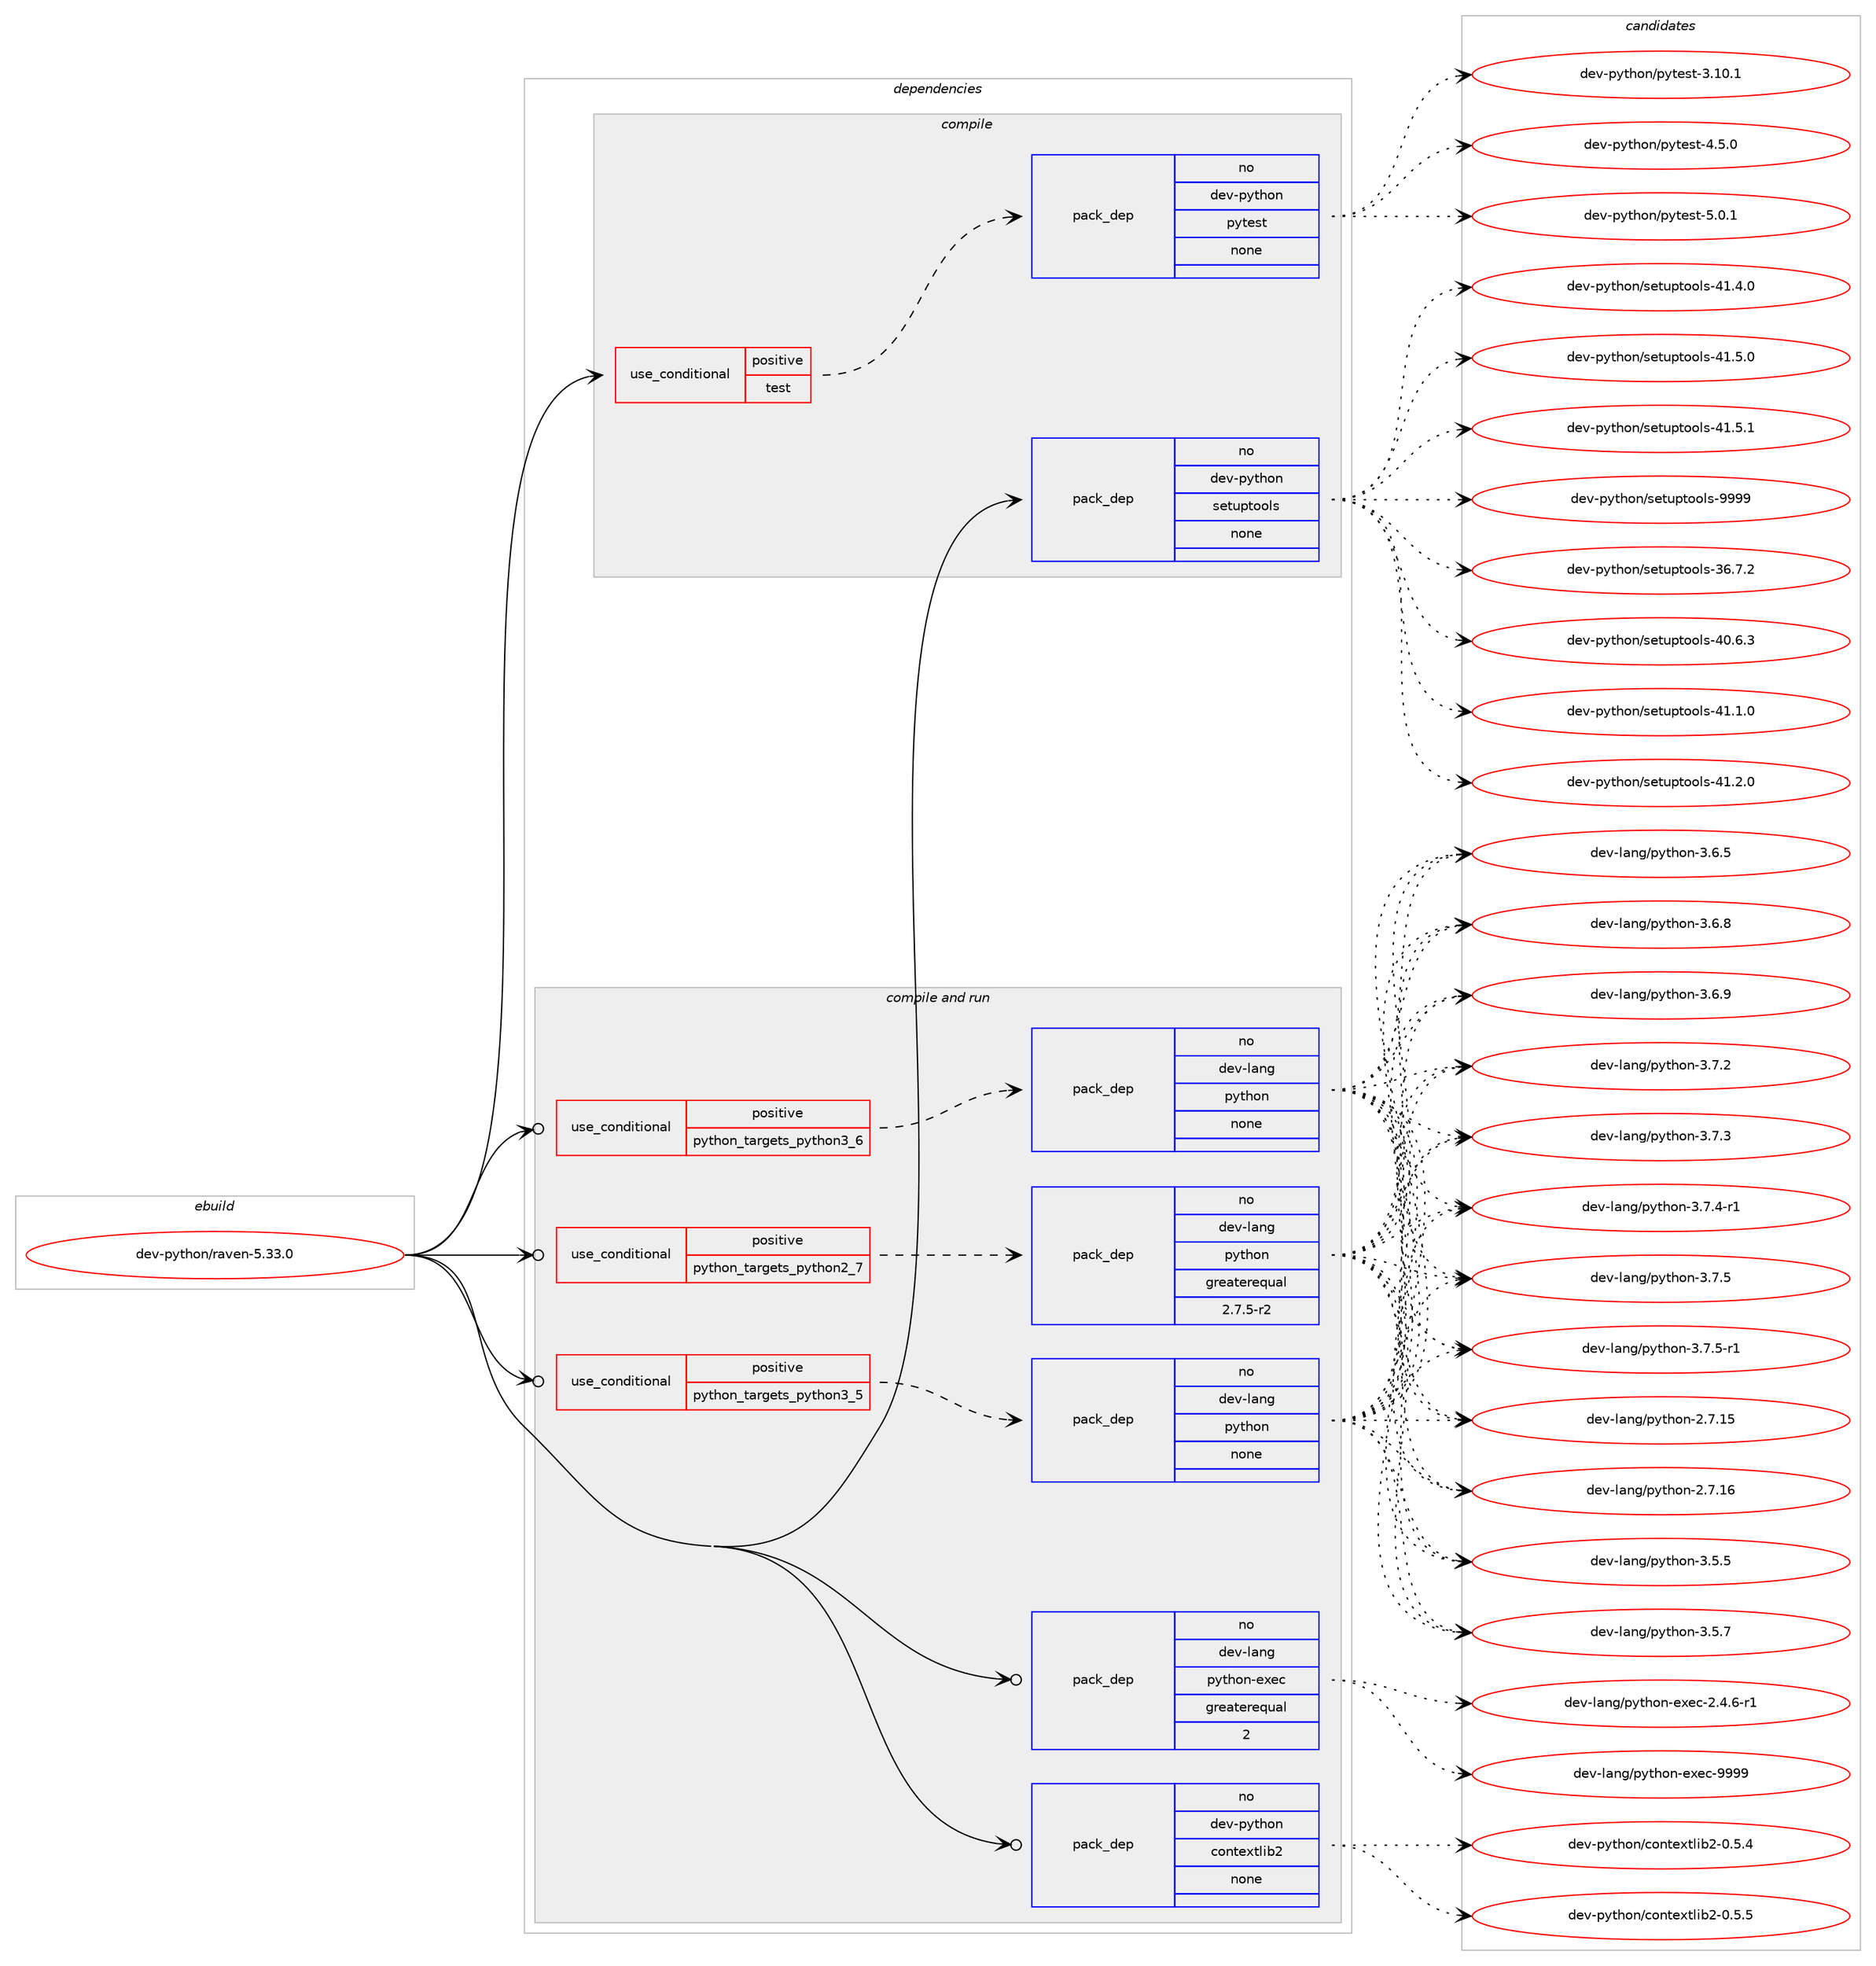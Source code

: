 digraph prolog {

# *************
# Graph options
# *************

newrank=true;
concentrate=true;
compound=true;
graph [rankdir=LR,fontname=Helvetica,fontsize=10,ranksep=1.5];#, ranksep=2.5, nodesep=0.2];
edge  [arrowhead=vee];
node  [fontname=Helvetica,fontsize=10];

# **********
# The ebuild
# **********

subgraph cluster_leftcol {
color=gray;
rank=same;
label=<<i>ebuild</i>>;
id [label="dev-python/raven-5.33.0", color=red, width=4, href="../dev-python/raven-5.33.0.svg"];
}

# ****************
# The dependencies
# ****************

subgraph cluster_midcol {
color=gray;
label=<<i>dependencies</i>>;
subgraph cluster_compile {
fillcolor="#eeeeee";
style=filled;
label=<<i>compile</i>>;
subgraph cond148387 {
dependency634450 [label=<<TABLE BORDER="0" CELLBORDER="1" CELLSPACING="0" CELLPADDING="4"><TR><TD ROWSPAN="3" CELLPADDING="10">use_conditional</TD></TR><TR><TD>positive</TD></TR><TR><TD>test</TD></TR></TABLE>>, shape=none, color=red];
subgraph pack474184 {
dependency634451 [label=<<TABLE BORDER="0" CELLBORDER="1" CELLSPACING="0" CELLPADDING="4" WIDTH="220"><TR><TD ROWSPAN="6" CELLPADDING="30">pack_dep</TD></TR><TR><TD WIDTH="110">no</TD></TR><TR><TD>dev-python</TD></TR><TR><TD>pytest</TD></TR><TR><TD>none</TD></TR><TR><TD></TD></TR></TABLE>>, shape=none, color=blue];
}
dependency634450:e -> dependency634451:w [weight=20,style="dashed",arrowhead="vee"];
}
id:e -> dependency634450:w [weight=20,style="solid",arrowhead="vee"];
subgraph pack474185 {
dependency634452 [label=<<TABLE BORDER="0" CELLBORDER="1" CELLSPACING="0" CELLPADDING="4" WIDTH="220"><TR><TD ROWSPAN="6" CELLPADDING="30">pack_dep</TD></TR><TR><TD WIDTH="110">no</TD></TR><TR><TD>dev-python</TD></TR><TR><TD>setuptools</TD></TR><TR><TD>none</TD></TR><TR><TD></TD></TR></TABLE>>, shape=none, color=blue];
}
id:e -> dependency634452:w [weight=20,style="solid",arrowhead="vee"];
}
subgraph cluster_compileandrun {
fillcolor="#eeeeee";
style=filled;
label=<<i>compile and run</i>>;
subgraph cond148388 {
dependency634453 [label=<<TABLE BORDER="0" CELLBORDER="1" CELLSPACING="0" CELLPADDING="4"><TR><TD ROWSPAN="3" CELLPADDING="10">use_conditional</TD></TR><TR><TD>positive</TD></TR><TR><TD>python_targets_python2_7</TD></TR></TABLE>>, shape=none, color=red];
subgraph pack474186 {
dependency634454 [label=<<TABLE BORDER="0" CELLBORDER="1" CELLSPACING="0" CELLPADDING="4" WIDTH="220"><TR><TD ROWSPAN="6" CELLPADDING="30">pack_dep</TD></TR><TR><TD WIDTH="110">no</TD></TR><TR><TD>dev-lang</TD></TR><TR><TD>python</TD></TR><TR><TD>greaterequal</TD></TR><TR><TD>2.7.5-r2</TD></TR></TABLE>>, shape=none, color=blue];
}
dependency634453:e -> dependency634454:w [weight=20,style="dashed",arrowhead="vee"];
}
id:e -> dependency634453:w [weight=20,style="solid",arrowhead="odotvee"];
subgraph cond148389 {
dependency634455 [label=<<TABLE BORDER="0" CELLBORDER="1" CELLSPACING="0" CELLPADDING="4"><TR><TD ROWSPAN="3" CELLPADDING="10">use_conditional</TD></TR><TR><TD>positive</TD></TR><TR><TD>python_targets_python3_5</TD></TR></TABLE>>, shape=none, color=red];
subgraph pack474187 {
dependency634456 [label=<<TABLE BORDER="0" CELLBORDER="1" CELLSPACING="0" CELLPADDING="4" WIDTH="220"><TR><TD ROWSPAN="6" CELLPADDING="30">pack_dep</TD></TR><TR><TD WIDTH="110">no</TD></TR><TR><TD>dev-lang</TD></TR><TR><TD>python</TD></TR><TR><TD>none</TD></TR><TR><TD></TD></TR></TABLE>>, shape=none, color=blue];
}
dependency634455:e -> dependency634456:w [weight=20,style="dashed",arrowhead="vee"];
}
id:e -> dependency634455:w [weight=20,style="solid",arrowhead="odotvee"];
subgraph cond148390 {
dependency634457 [label=<<TABLE BORDER="0" CELLBORDER="1" CELLSPACING="0" CELLPADDING="4"><TR><TD ROWSPAN="3" CELLPADDING="10">use_conditional</TD></TR><TR><TD>positive</TD></TR><TR><TD>python_targets_python3_6</TD></TR></TABLE>>, shape=none, color=red];
subgraph pack474188 {
dependency634458 [label=<<TABLE BORDER="0" CELLBORDER="1" CELLSPACING="0" CELLPADDING="4" WIDTH="220"><TR><TD ROWSPAN="6" CELLPADDING="30">pack_dep</TD></TR><TR><TD WIDTH="110">no</TD></TR><TR><TD>dev-lang</TD></TR><TR><TD>python</TD></TR><TR><TD>none</TD></TR><TR><TD></TD></TR></TABLE>>, shape=none, color=blue];
}
dependency634457:e -> dependency634458:w [weight=20,style="dashed",arrowhead="vee"];
}
id:e -> dependency634457:w [weight=20,style="solid",arrowhead="odotvee"];
subgraph pack474189 {
dependency634459 [label=<<TABLE BORDER="0" CELLBORDER="1" CELLSPACING="0" CELLPADDING="4" WIDTH="220"><TR><TD ROWSPAN="6" CELLPADDING="30">pack_dep</TD></TR><TR><TD WIDTH="110">no</TD></TR><TR><TD>dev-lang</TD></TR><TR><TD>python-exec</TD></TR><TR><TD>greaterequal</TD></TR><TR><TD>2</TD></TR></TABLE>>, shape=none, color=blue];
}
id:e -> dependency634459:w [weight=20,style="solid",arrowhead="odotvee"];
subgraph pack474190 {
dependency634460 [label=<<TABLE BORDER="0" CELLBORDER="1" CELLSPACING="0" CELLPADDING="4" WIDTH="220"><TR><TD ROWSPAN="6" CELLPADDING="30">pack_dep</TD></TR><TR><TD WIDTH="110">no</TD></TR><TR><TD>dev-python</TD></TR><TR><TD>contextlib2</TD></TR><TR><TD>none</TD></TR><TR><TD></TD></TR></TABLE>>, shape=none, color=blue];
}
id:e -> dependency634460:w [weight=20,style="solid",arrowhead="odotvee"];
}
subgraph cluster_run {
fillcolor="#eeeeee";
style=filled;
label=<<i>run</i>>;
}
}

# **************
# The candidates
# **************

subgraph cluster_choices {
rank=same;
color=gray;
label=<<i>candidates</i>>;

subgraph choice474184 {
color=black;
nodesep=1;
choice100101118451121211161041111104711212111610111511645514649484649 [label="dev-python/pytest-3.10.1", color=red, width=4,href="../dev-python/pytest-3.10.1.svg"];
choice1001011184511212111610411111047112121116101115116455246534648 [label="dev-python/pytest-4.5.0", color=red, width=4,href="../dev-python/pytest-4.5.0.svg"];
choice1001011184511212111610411111047112121116101115116455346484649 [label="dev-python/pytest-5.0.1", color=red, width=4,href="../dev-python/pytest-5.0.1.svg"];
dependency634451:e -> choice100101118451121211161041111104711212111610111511645514649484649:w [style=dotted,weight="100"];
dependency634451:e -> choice1001011184511212111610411111047112121116101115116455246534648:w [style=dotted,weight="100"];
dependency634451:e -> choice1001011184511212111610411111047112121116101115116455346484649:w [style=dotted,weight="100"];
}
subgraph choice474185 {
color=black;
nodesep=1;
choice100101118451121211161041111104711510111611711211611111110811545515446554650 [label="dev-python/setuptools-36.7.2", color=red, width=4,href="../dev-python/setuptools-36.7.2.svg"];
choice100101118451121211161041111104711510111611711211611111110811545524846544651 [label="dev-python/setuptools-40.6.3", color=red, width=4,href="../dev-python/setuptools-40.6.3.svg"];
choice100101118451121211161041111104711510111611711211611111110811545524946494648 [label="dev-python/setuptools-41.1.0", color=red, width=4,href="../dev-python/setuptools-41.1.0.svg"];
choice100101118451121211161041111104711510111611711211611111110811545524946504648 [label="dev-python/setuptools-41.2.0", color=red, width=4,href="../dev-python/setuptools-41.2.0.svg"];
choice100101118451121211161041111104711510111611711211611111110811545524946524648 [label="dev-python/setuptools-41.4.0", color=red, width=4,href="../dev-python/setuptools-41.4.0.svg"];
choice100101118451121211161041111104711510111611711211611111110811545524946534648 [label="dev-python/setuptools-41.5.0", color=red, width=4,href="../dev-python/setuptools-41.5.0.svg"];
choice100101118451121211161041111104711510111611711211611111110811545524946534649 [label="dev-python/setuptools-41.5.1", color=red, width=4,href="../dev-python/setuptools-41.5.1.svg"];
choice10010111845112121116104111110471151011161171121161111111081154557575757 [label="dev-python/setuptools-9999", color=red, width=4,href="../dev-python/setuptools-9999.svg"];
dependency634452:e -> choice100101118451121211161041111104711510111611711211611111110811545515446554650:w [style=dotted,weight="100"];
dependency634452:e -> choice100101118451121211161041111104711510111611711211611111110811545524846544651:w [style=dotted,weight="100"];
dependency634452:e -> choice100101118451121211161041111104711510111611711211611111110811545524946494648:w [style=dotted,weight="100"];
dependency634452:e -> choice100101118451121211161041111104711510111611711211611111110811545524946504648:w [style=dotted,weight="100"];
dependency634452:e -> choice100101118451121211161041111104711510111611711211611111110811545524946524648:w [style=dotted,weight="100"];
dependency634452:e -> choice100101118451121211161041111104711510111611711211611111110811545524946534648:w [style=dotted,weight="100"];
dependency634452:e -> choice100101118451121211161041111104711510111611711211611111110811545524946534649:w [style=dotted,weight="100"];
dependency634452:e -> choice10010111845112121116104111110471151011161171121161111111081154557575757:w [style=dotted,weight="100"];
}
subgraph choice474186 {
color=black;
nodesep=1;
choice10010111845108971101034711212111610411111045504655464953 [label="dev-lang/python-2.7.15", color=red, width=4,href="../dev-lang/python-2.7.15.svg"];
choice10010111845108971101034711212111610411111045504655464954 [label="dev-lang/python-2.7.16", color=red, width=4,href="../dev-lang/python-2.7.16.svg"];
choice100101118451089711010347112121116104111110455146534653 [label="dev-lang/python-3.5.5", color=red, width=4,href="../dev-lang/python-3.5.5.svg"];
choice100101118451089711010347112121116104111110455146534655 [label="dev-lang/python-3.5.7", color=red, width=4,href="../dev-lang/python-3.5.7.svg"];
choice100101118451089711010347112121116104111110455146544653 [label="dev-lang/python-3.6.5", color=red, width=4,href="../dev-lang/python-3.6.5.svg"];
choice100101118451089711010347112121116104111110455146544656 [label="dev-lang/python-3.6.8", color=red, width=4,href="../dev-lang/python-3.6.8.svg"];
choice100101118451089711010347112121116104111110455146544657 [label="dev-lang/python-3.6.9", color=red, width=4,href="../dev-lang/python-3.6.9.svg"];
choice100101118451089711010347112121116104111110455146554650 [label="dev-lang/python-3.7.2", color=red, width=4,href="../dev-lang/python-3.7.2.svg"];
choice100101118451089711010347112121116104111110455146554651 [label="dev-lang/python-3.7.3", color=red, width=4,href="../dev-lang/python-3.7.3.svg"];
choice1001011184510897110103471121211161041111104551465546524511449 [label="dev-lang/python-3.7.4-r1", color=red, width=4,href="../dev-lang/python-3.7.4-r1.svg"];
choice100101118451089711010347112121116104111110455146554653 [label="dev-lang/python-3.7.5", color=red, width=4,href="../dev-lang/python-3.7.5.svg"];
choice1001011184510897110103471121211161041111104551465546534511449 [label="dev-lang/python-3.7.5-r1", color=red, width=4,href="../dev-lang/python-3.7.5-r1.svg"];
dependency634454:e -> choice10010111845108971101034711212111610411111045504655464953:w [style=dotted,weight="100"];
dependency634454:e -> choice10010111845108971101034711212111610411111045504655464954:w [style=dotted,weight="100"];
dependency634454:e -> choice100101118451089711010347112121116104111110455146534653:w [style=dotted,weight="100"];
dependency634454:e -> choice100101118451089711010347112121116104111110455146534655:w [style=dotted,weight="100"];
dependency634454:e -> choice100101118451089711010347112121116104111110455146544653:w [style=dotted,weight="100"];
dependency634454:e -> choice100101118451089711010347112121116104111110455146544656:w [style=dotted,weight="100"];
dependency634454:e -> choice100101118451089711010347112121116104111110455146544657:w [style=dotted,weight="100"];
dependency634454:e -> choice100101118451089711010347112121116104111110455146554650:w [style=dotted,weight="100"];
dependency634454:e -> choice100101118451089711010347112121116104111110455146554651:w [style=dotted,weight="100"];
dependency634454:e -> choice1001011184510897110103471121211161041111104551465546524511449:w [style=dotted,weight="100"];
dependency634454:e -> choice100101118451089711010347112121116104111110455146554653:w [style=dotted,weight="100"];
dependency634454:e -> choice1001011184510897110103471121211161041111104551465546534511449:w [style=dotted,weight="100"];
}
subgraph choice474187 {
color=black;
nodesep=1;
choice10010111845108971101034711212111610411111045504655464953 [label="dev-lang/python-2.7.15", color=red, width=4,href="../dev-lang/python-2.7.15.svg"];
choice10010111845108971101034711212111610411111045504655464954 [label="dev-lang/python-2.7.16", color=red, width=4,href="../dev-lang/python-2.7.16.svg"];
choice100101118451089711010347112121116104111110455146534653 [label="dev-lang/python-3.5.5", color=red, width=4,href="../dev-lang/python-3.5.5.svg"];
choice100101118451089711010347112121116104111110455146534655 [label="dev-lang/python-3.5.7", color=red, width=4,href="../dev-lang/python-3.5.7.svg"];
choice100101118451089711010347112121116104111110455146544653 [label="dev-lang/python-3.6.5", color=red, width=4,href="../dev-lang/python-3.6.5.svg"];
choice100101118451089711010347112121116104111110455146544656 [label="dev-lang/python-3.6.8", color=red, width=4,href="../dev-lang/python-3.6.8.svg"];
choice100101118451089711010347112121116104111110455146544657 [label="dev-lang/python-3.6.9", color=red, width=4,href="../dev-lang/python-3.6.9.svg"];
choice100101118451089711010347112121116104111110455146554650 [label="dev-lang/python-3.7.2", color=red, width=4,href="../dev-lang/python-3.7.2.svg"];
choice100101118451089711010347112121116104111110455146554651 [label="dev-lang/python-3.7.3", color=red, width=4,href="../dev-lang/python-3.7.3.svg"];
choice1001011184510897110103471121211161041111104551465546524511449 [label="dev-lang/python-3.7.4-r1", color=red, width=4,href="../dev-lang/python-3.7.4-r1.svg"];
choice100101118451089711010347112121116104111110455146554653 [label="dev-lang/python-3.7.5", color=red, width=4,href="../dev-lang/python-3.7.5.svg"];
choice1001011184510897110103471121211161041111104551465546534511449 [label="dev-lang/python-3.7.5-r1", color=red, width=4,href="../dev-lang/python-3.7.5-r1.svg"];
dependency634456:e -> choice10010111845108971101034711212111610411111045504655464953:w [style=dotted,weight="100"];
dependency634456:e -> choice10010111845108971101034711212111610411111045504655464954:w [style=dotted,weight="100"];
dependency634456:e -> choice100101118451089711010347112121116104111110455146534653:w [style=dotted,weight="100"];
dependency634456:e -> choice100101118451089711010347112121116104111110455146534655:w [style=dotted,weight="100"];
dependency634456:e -> choice100101118451089711010347112121116104111110455146544653:w [style=dotted,weight="100"];
dependency634456:e -> choice100101118451089711010347112121116104111110455146544656:w [style=dotted,weight="100"];
dependency634456:e -> choice100101118451089711010347112121116104111110455146544657:w [style=dotted,weight="100"];
dependency634456:e -> choice100101118451089711010347112121116104111110455146554650:w [style=dotted,weight="100"];
dependency634456:e -> choice100101118451089711010347112121116104111110455146554651:w [style=dotted,weight="100"];
dependency634456:e -> choice1001011184510897110103471121211161041111104551465546524511449:w [style=dotted,weight="100"];
dependency634456:e -> choice100101118451089711010347112121116104111110455146554653:w [style=dotted,weight="100"];
dependency634456:e -> choice1001011184510897110103471121211161041111104551465546534511449:w [style=dotted,weight="100"];
}
subgraph choice474188 {
color=black;
nodesep=1;
choice10010111845108971101034711212111610411111045504655464953 [label="dev-lang/python-2.7.15", color=red, width=4,href="../dev-lang/python-2.7.15.svg"];
choice10010111845108971101034711212111610411111045504655464954 [label="dev-lang/python-2.7.16", color=red, width=4,href="../dev-lang/python-2.7.16.svg"];
choice100101118451089711010347112121116104111110455146534653 [label="dev-lang/python-3.5.5", color=red, width=4,href="../dev-lang/python-3.5.5.svg"];
choice100101118451089711010347112121116104111110455146534655 [label="dev-lang/python-3.5.7", color=red, width=4,href="../dev-lang/python-3.5.7.svg"];
choice100101118451089711010347112121116104111110455146544653 [label="dev-lang/python-3.6.5", color=red, width=4,href="../dev-lang/python-3.6.5.svg"];
choice100101118451089711010347112121116104111110455146544656 [label="dev-lang/python-3.6.8", color=red, width=4,href="../dev-lang/python-3.6.8.svg"];
choice100101118451089711010347112121116104111110455146544657 [label="dev-lang/python-3.6.9", color=red, width=4,href="../dev-lang/python-3.6.9.svg"];
choice100101118451089711010347112121116104111110455146554650 [label="dev-lang/python-3.7.2", color=red, width=4,href="../dev-lang/python-3.7.2.svg"];
choice100101118451089711010347112121116104111110455146554651 [label="dev-lang/python-3.7.3", color=red, width=4,href="../dev-lang/python-3.7.3.svg"];
choice1001011184510897110103471121211161041111104551465546524511449 [label="dev-lang/python-3.7.4-r1", color=red, width=4,href="../dev-lang/python-3.7.4-r1.svg"];
choice100101118451089711010347112121116104111110455146554653 [label="dev-lang/python-3.7.5", color=red, width=4,href="../dev-lang/python-3.7.5.svg"];
choice1001011184510897110103471121211161041111104551465546534511449 [label="dev-lang/python-3.7.5-r1", color=red, width=4,href="../dev-lang/python-3.7.5-r1.svg"];
dependency634458:e -> choice10010111845108971101034711212111610411111045504655464953:w [style=dotted,weight="100"];
dependency634458:e -> choice10010111845108971101034711212111610411111045504655464954:w [style=dotted,weight="100"];
dependency634458:e -> choice100101118451089711010347112121116104111110455146534653:w [style=dotted,weight="100"];
dependency634458:e -> choice100101118451089711010347112121116104111110455146534655:w [style=dotted,weight="100"];
dependency634458:e -> choice100101118451089711010347112121116104111110455146544653:w [style=dotted,weight="100"];
dependency634458:e -> choice100101118451089711010347112121116104111110455146544656:w [style=dotted,weight="100"];
dependency634458:e -> choice100101118451089711010347112121116104111110455146544657:w [style=dotted,weight="100"];
dependency634458:e -> choice100101118451089711010347112121116104111110455146554650:w [style=dotted,weight="100"];
dependency634458:e -> choice100101118451089711010347112121116104111110455146554651:w [style=dotted,weight="100"];
dependency634458:e -> choice1001011184510897110103471121211161041111104551465546524511449:w [style=dotted,weight="100"];
dependency634458:e -> choice100101118451089711010347112121116104111110455146554653:w [style=dotted,weight="100"];
dependency634458:e -> choice1001011184510897110103471121211161041111104551465546534511449:w [style=dotted,weight="100"];
}
subgraph choice474189 {
color=black;
nodesep=1;
choice10010111845108971101034711212111610411111045101120101994550465246544511449 [label="dev-lang/python-exec-2.4.6-r1", color=red, width=4,href="../dev-lang/python-exec-2.4.6-r1.svg"];
choice10010111845108971101034711212111610411111045101120101994557575757 [label="dev-lang/python-exec-9999", color=red, width=4,href="../dev-lang/python-exec-9999.svg"];
dependency634459:e -> choice10010111845108971101034711212111610411111045101120101994550465246544511449:w [style=dotted,weight="100"];
dependency634459:e -> choice10010111845108971101034711212111610411111045101120101994557575757:w [style=dotted,weight="100"];
}
subgraph choice474190 {
color=black;
nodesep=1;
choice1001011184511212111610411111047991111101161011201161081059850454846534652 [label="dev-python/contextlib2-0.5.4", color=red, width=4,href="../dev-python/contextlib2-0.5.4.svg"];
choice1001011184511212111610411111047991111101161011201161081059850454846534653 [label="dev-python/contextlib2-0.5.5", color=red, width=4,href="../dev-python/contextlib2-0.5.5.svg"];
dependency634460:e -> choice1001011184511212111610411111047991111101161011201161081059850454846534652:w [style=dotted,weight="100"];
dependency634460:e -> choice1001011184511212111610411111047991111101161011201161081059850454846534653:w [style=dotted,weight="100"];
}
}

}
